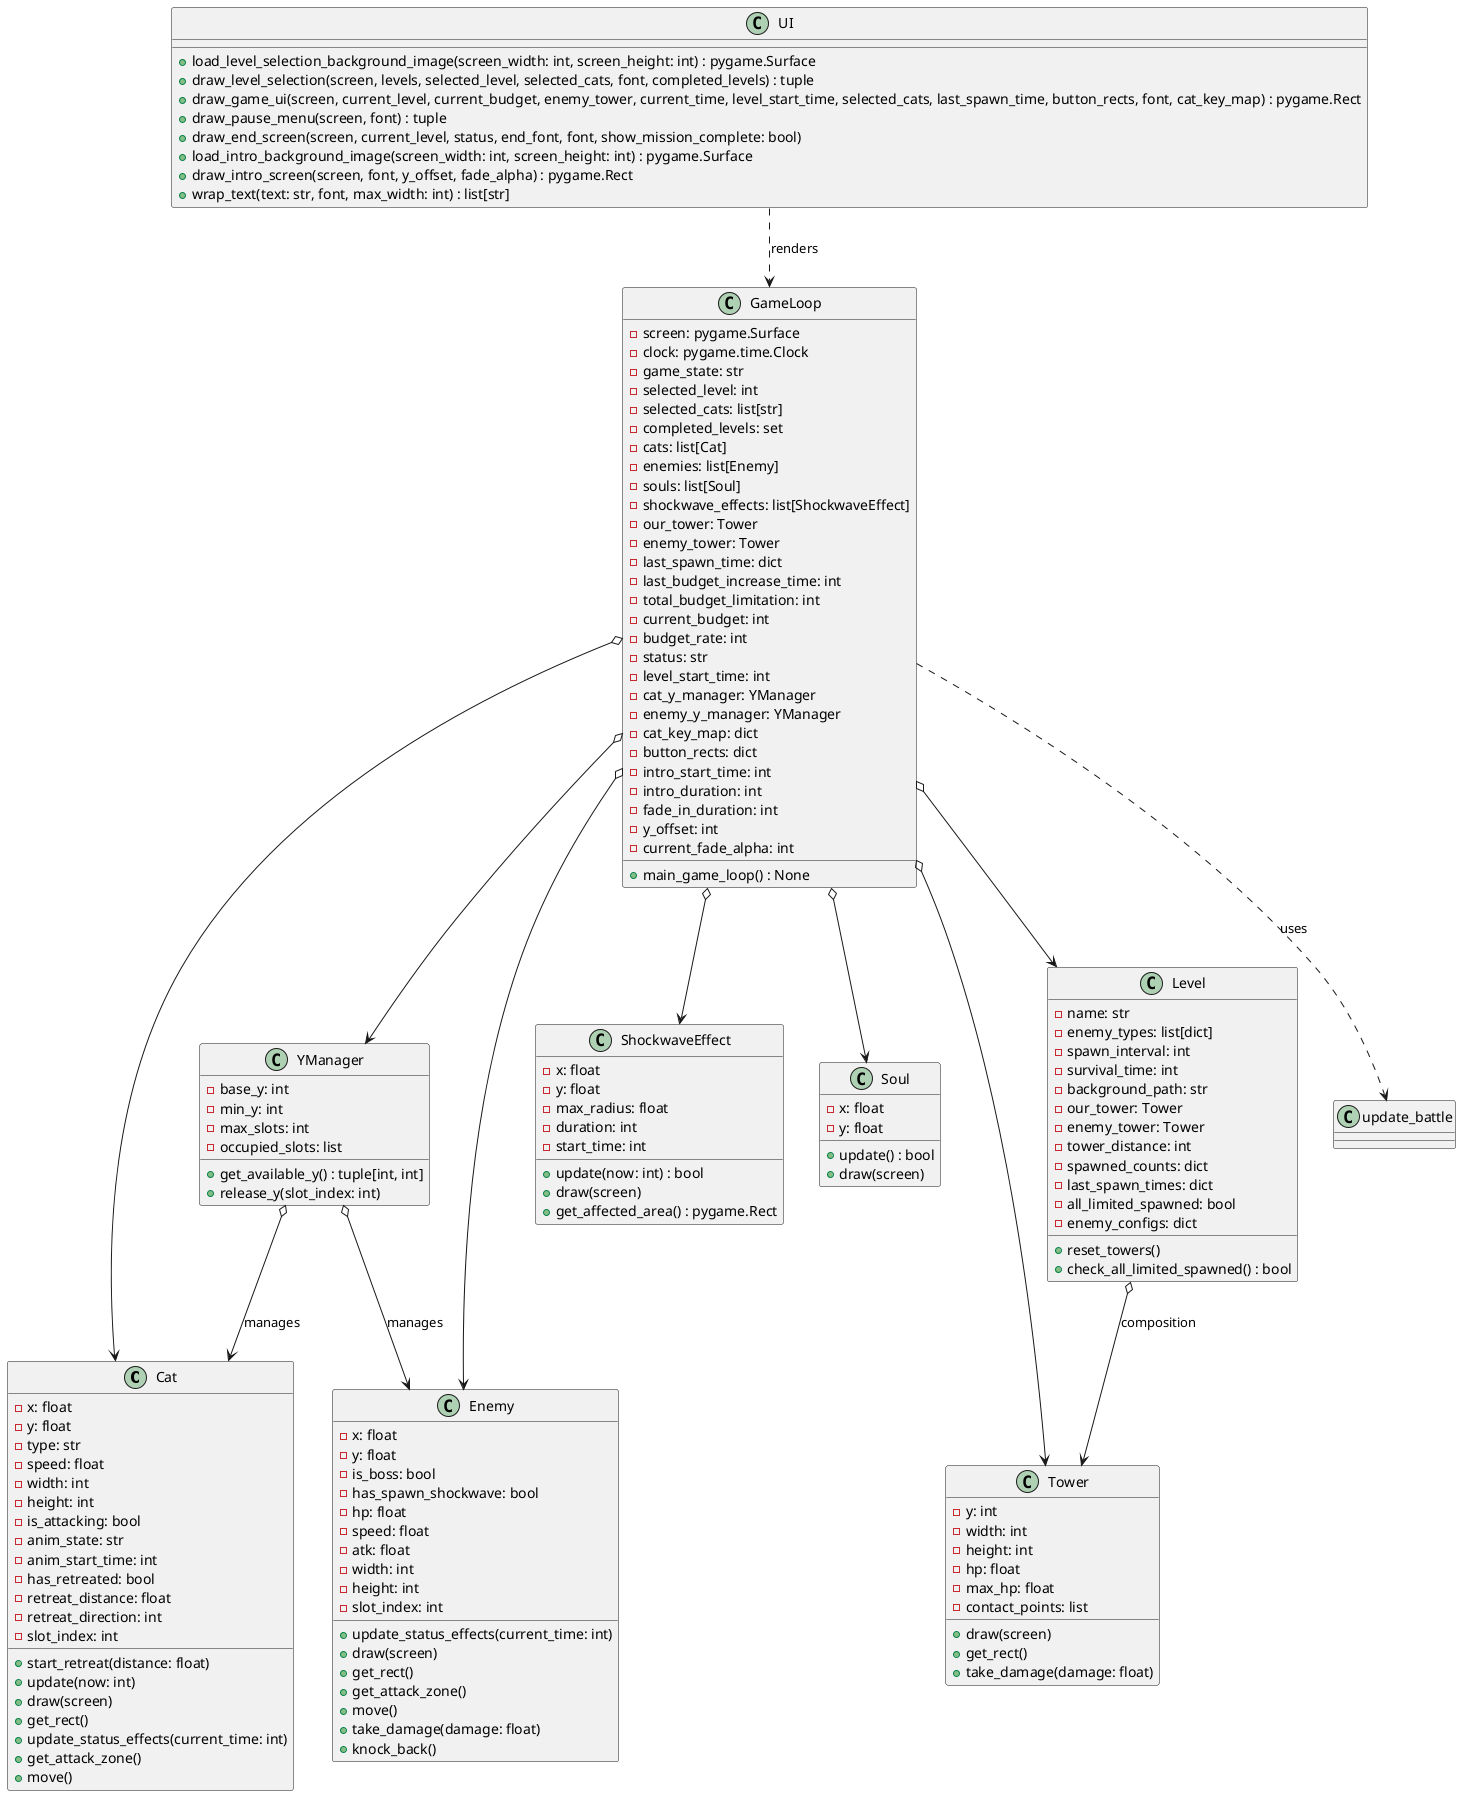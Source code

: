@startuml
class Cat {
  -x: float
  -y: float
  -type: str
  -speed: float
  -width: int
  -height: int
  -is_attacking: bool
  -anim_state: str
  -anim_start_time: int
  -has_retreated: bool
  -retreat_distance: float
  -retreat_direction: int
  -slot_index: int
  +start_retreat(distance: float)
  +update(now: int)
  +draw(screen)
  +get_rect()
  +update_status_effects(current_time: int)
  +get_attack_zone()
  +move()
}

class Enemy {
  -x: float
  -y: float
  -is_boss: bool
  -has_spawn_shockwave: bool
  -hp: float
  -speed: float
  -atk: float
  -width: int
  -height: int
  -slot_index: int
  +update_status_effects(current_time: int)
  +draw(screen)
  +get_rect()
  +get_attack_zone()
  +move()
  +take_damage(damage: float)
  +knock_back()
}

class Tower {
  -y: int
  -width: int
  -height: int
  -hp: float
  -max_hp: float
  -contact_points: list
  +draw(screen)
  +get_rect()
  +take_damage(damage: float)
}

class ShockwaveEffect {
  -x: float
  -y: float
  -max_radius: float
  -duration: int
  -start_time: int
  +update(now: int) : bool
  +draw(screen)
  +get_affected_area() : pygame.Rect
}

class Soul {
  -x: float
  -y: float
  +update() : bool
  +draw(screen)
}

class YManager {
  -base_y: int
  -min_y: int
  -max_slots: int
  -occupied_slots: list
  +get_available_y() : tuple[int, int]
  +release_y(slot_index: int)
}

class Level {
  -name: str
  -enemy_types: list[dict]
  -spawn_interval: int
  -survival_time: int
  -background_path: str
  -our_tower: Tower
  -enemy_tower: Tower
  -tower_distance: int
  -spawned_counts: dict
  -last_spawn_times: dict
  -all_limited_spawned: bool
  -enemy_configs: dict
  +reset_towers()
  +check_all_limited_spawned() : bool
}

class GameLoop {
  -screen: pygame.Surface
  -clock: pygame.time.Clock
  -game_state: str
  -selected_level: int
  -selected_cats: list[str]
  -completed_levels: set
  -cats: list[Cat]
  -enemies: list[Enemy]
  -souls: list[Soul]
  -shockwave_effects: list[ShockwaveEffect]
  -our_tower: Tower
  -enemy_tower: Tower
  -last_spawn_time: dict
  -last_budget_increase_time: int
  -total_budget_limitation: int
  -current_budget: int
  -budget_rate: int
  -status: str
  -level_start_time: int
  -cat_y_manager: YManager
  -enemy_y_manager: YManager
  -cat_key_map: dict
  -button_rects: dict
  -intro_start_time: int
  -intro_duration: int
  -fade_in_duration: int
  -y_offset: int
  -current_fade_alpha: int
  +main_game_loop() : None
}

class UI {
  +load_level_selection_background_image(screen_width: int, screen_height: int) : pygame.Surface
  +draw_level_selection(screen, levels, selected_level, selected_cats, font, completed_levels) : tuple
  +draw_game_ui(screen, current_level, current_budget, enemy_tower, current_time, level_start_time, selected_cats, last_spawn_time, button_rects, font, cat_key_map) : pygame.Rect
  +draw_pause_menu(screen, font) : tuple
  +draw_end_screen(screen, current_level, status, end_font, font, show_mission_complete: bool)
  +load_intro_background_image(screen_width: int, screen_height: int) : pygame.Surface
  +draw_intro_screen(screen, font, y_offset, fade_alpha) : pygame.Rect
  +wrap_text(text: str, font, max_width: int) : list[str]
}

GameLoop o--> Cat
GameLoop o--> Enemy
GameLoop o--> Tower
GameLoop o--> ShockwaveEffect
GameLoop o--> Soul
GameLoop o--> YManager
GameLoop o--> Level
GameLoop ..> update_battle : uses
UI ..> GameLoop : renders
Level o--> Tower : composition
YManager o--> Cat : manages
YManager o--> Enemy : manages

@enduml